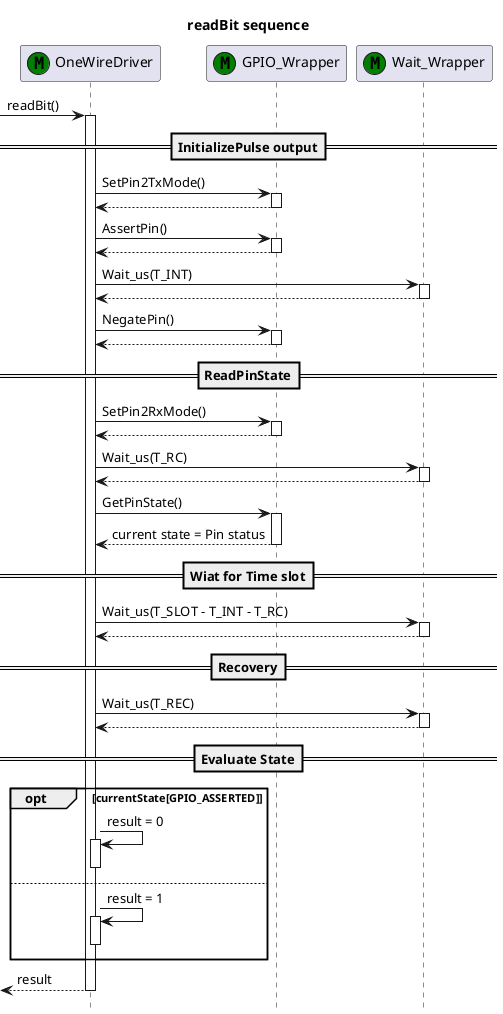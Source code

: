 @startuml

hide footbox

title readBit sequence

participant "OneWireDriver" as ModuleOneWireDriver<<M,Green>>[[../Class/OneWireDriver.svg]]
participant "GPIO_Wrapper" as ModuleGPIO_Wrapper<<M,Green>>[[../Class/OneWireDriver.svg]]
participant "Wait_Wrapper" as ModuleWait_Wrapper<<M,Green>>[[../Class/OneWireDriver.svg]]


-> ModuleOneWireDriver : readBit()
  activate ModuleOneWireDriver

==InitializePulse output==
ModuleOneWireDriver -> ModuleGPIO_Wrapper : SetPin2TxMode()
  activate ModuleGPIO_Wrapper
ModuleOneWireDriver <-- ModuleGPIO_Wrapper
  deactivate ModuleGPIO_Wrapper

ModuleOneWireDriver -> ModuleGPIO_Wrapper : AssertPin()
  activate ModuleGPIO_Wrapper
ModuleOneWireDriver <-- ModuleGPIO_Wrapper
  deactivate ModuleGPIO_Wrapper

ModuleOneWireDriver -> ModuleWait_Wrapper : Wait_us(T_INT)
  activate ModuleWait_Wrapper
ModuleOneWireDriver <-- ModuleWait_Wrapper
  deactivate ModuleWait_Wrapper

ModuleOneWireDriver -> ModuleGPIO_Wrapper : NegatePin()
  activate ModuleGPIO_Wrapper
ModuleOneWireDriver <-- ModuleGPIO_Wrapper
  deactivate ModuleGPIO_Wrapper

==ReadPinState==
ModuleOneWireDriver -> ModuleGPIO_Wrapper : SetPin2RxMode()
  activate ModuleGPIO_Wrapper
ModuleOneWireDriver <-- ModuleGPIO_Wrapper
  deactivate ModuleGPIO_Wrapper

ModuleOneWireDriver -> ModuleWait_Wrapper : Wait_us(T_RC)
  activate ModuleWait_Wrapper
ModuleOneWireDriver <-- ModuleWait_Wrapper
  deactivate ModuleWait_Wrapper

ModuleOneWireDriver -> ModuleGPIO_Wrapper : GetPinState()
  activate ModuleGPIO_Wrapper
ModuleOneWireDriver <-- ModuleGPIO_Wrapper : current state = Pin status
  deactivate ModuleGPIO_Wrapper

==Wiat for Time slot==
ModuleOneWireDriver -> ModuleWait_Wrapper : Wait_us(T_SLOT - T_INT - T_RC)
  activate ModuleWait_Wrapper
ModuleOneWireDriver <-- ModuleWait_Wrapper
  deactivate ModuleWait_Wrapper

==Recovery==
ModuleOneWireDriver -> ModuleWait_Wrapper : Wait_us(T_REC)
  activate ModuleWait_Wrapper
ModuleOneWireDriver <-- ModuleWait_Wrapper
  deactivate ModuleWait_Wrapper

==Evaluate State==
opt currentState[GPIO_ASSERTED]
  ModuleOneWireDriver -> ModuleOneWireDriver : result = 0
    activate ModuleOneWireDriver
    deactivate ModuleOneWireDriver
else
  ModuleOneWireDriver -> ModuleOneWireDriver : result = 1
    activate ModuleOneWireDriver
    deactivate ModuleOneWireDriver
end

<-- ModuleOneWireDriver : result
  deactivate ModuleOneWireDriver

@enduml
